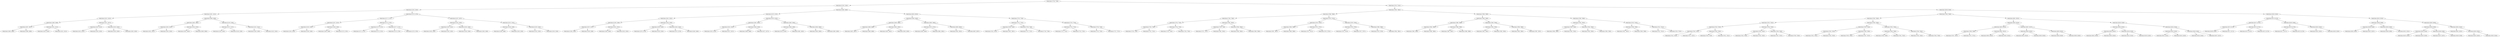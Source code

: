 digraph G{
375484020 [label="Node{data=[7758, 7758]}"]
375484020 -> 113344855
113344855 [label="Node{data=[2195, 2195]}"]
113344855 -> 931135138
931135138 [label="Node{data=[2163, 2163]}"]
931135138 -> 192289989
192289989 [label="Node{data=[1821, 1821]}"]
192289989 -> 377078033
377078033 [label="Node{data=[1813, 1813]}"]
377078033 -> 473444784
473444784 [label="Node{data=[1809, 1809]}"]
473444784 -> 1425688187
1425688187 [label="Node{data=[1807, 1807]}"]
1425688187 -> 1876031509
1876031509 [label="Node{data=[1806, 1806]}"]
1425688187 -> 930663863
930663863 [label="Node{data=[1808, 1808]}"]
473444784 -> 1787879257
1787879257 [label="Node{data=[1811, 1811]}"]
1787879257 -> 1818203630
1818203630 [label="Node{data=[1810, 1810]}"]
1787879257 -> 212781344
212781344 [label="Node{data=[1812, 1812]}"]
377078033 -> 2110433399
2110433399 [label="Node{data=[1817, 1817]}"]
2110433399 -> 298637952
298637952 [label="Node{data=[1815, 1815]}"]
298637952 -> 19713458
19713458 [label="Node{data=[1814, 1814]}"]
298637952 -> 2075255678
2075255678 [label="Node{data=[1816, 1816]}"]
2110433399 -> 1393587567
1393587567 [label="Node{data=[1819, 1819]}"]
1393587567 -> 612351319
612351319 [label="Node{data=[1818, 1818]}"]
1393587567 -> 1129948471
1129948471 [label="Node{data=[1820, 1820]}"]
192289989 -> 923210801
923210801 [label="Node{data=[2099, 2099]}"]
923210801 -> 1735177395
1735177395 [label="Node{data=[1862, 1862]}"]
1735177395 -> 1042294796
1042294796 [label="Node{data=[1823, 1823]}"]
1042294796 -> 819876578
819876578 [label="Node{data=[1822, 1822]}"]
1042294796 -> 1073180244
1073180244 [label="Node{data=[1824, 1824]}"]
1735177395 -> 1027382325
1027382325 [label="Node{data=[2033, 2033]}"]
1027382325 -> 48473046
48473046 [label="Node{data=[1953, 1953]}"]
1027382325 -> 1080600618
1080600618 [label="Node{data=[2090, 2090]}"]
923210801 -> 1156185021
1156185021 [label="Node{data=[2159, 2159]}"]
1156185021 -> 493685281
493685281 [label="Node{data=[2157, 2157]}"]
493685281 -> 42989385
42989385 [label="Node{data=[2156, 2156]}"]
493685281 -> 119748298
119748298 [label="Node{data=[2158, 2158]}"]
1156185021 -> 211554688
211554688 [label="Node{data=[2161, 2161]}"]
211554688 -> 2035629616
2035629616 [label="Node{data=[2160, 2160]}"]
211554688 -> 77446124
77446124 [label="Node{data=[2162, 2162]}"]
931135138 -> 437672147
437672147 [label="Node{data=[2179, 2179]}"]
437672147 -> 1986677248
1986677248 [label="Node{data=[2171, 2171]}"]
1986677248 -> 639520323
639520323 [label="Node{data=[2167, 2167]}"]
639520323 -> 1328927671
1328927671 [label="Node{data=[2165, 2165]}"]
1328927671 -> 1741539906
1741539906 [label="Node{data=[2164, 2164]}"]
1328927671 -> 1129559793
1129559793 [label="Node{data=[2166, 2166]}"]
639520323 -> 401314958
401314958 [label="Node{data=[2169, 2169]}"]
401314958 -> 1990350255
1990350255 [label="Node{data=[2168, 2168]}"]
401314958 -> 2134118115
2134118115 [label="Node{data=[2170, 2170]}"]
1986677248 -> 563006410
563006410 [label="Node{data=[2175, 2175]}"]
563006410 -> 1787458705
1787458705 [label="Node{data=[2173, 2173]}"]
1787458705 -> 241257282
241257282 [label="Node{data=[2172, 2172]}"]
1787458705 -> 1367154555
1367154555 [label="Node{data=[2174, 2174]}"]
563006410 -> 108682757
108682757 [label="Node{data=[2177, 2177]}"]
108682757 -> 1072536743
1072536743 [label="Node{data=[2176, 2176]}"]
108682757 -> 1003682627
1003682627 [label="Node{data=[2178, 2178]}"]
437672147 -> 49134981
49134981 [label="Node{data=[2187, 2187]}"]
49134981 -> 1446203819
1446203819 [label="Node{data=[2183, 2183]}"]
1446203819 -> 90761070
90761070 [label="Node{data=[2181, 2181]}"]
90761070 -> 701242467
701242467 [label="Node{data=[2180, 2180]}"]
90761070 -> 1176669514
1176669514 [label="Node{data=[2182, 2182]}"]
1446203819 -> 181412396
181412396 [label="Node{data=[2185, 2185]}"]
181412396 -> 1212282767
1212282767 [label="Node{data=[2184, 2184]}"]
181412396 -> 19387872
19387872 [label="Node{data=[2186, 2186]}"]
49134981 -> 1404911699
1404911699 [label="Node{data=[2191, 2191]}"]
1404911699 -> 1484249418
1484249418 [label="Node{data=[2189, 2189]}"]
1484249418 -> 533573700
533573700 [label="Node{data=[2188, 2188]}"]
1484249418 -> 544931464
544931464 [label="Node{data=[2190, 2190]}"]
1404911699 -> 435981580
435981580 [label="Node{data=[2193, 2193]}"]
435981580 -> 2133306096
2133306096 [label="Node{data=[2192, 2192]}"]
435981580 -> 228223680
228223680 [label="Node{data=[2194, 2194]}"]
113344855 -> 2053331781
2053331781 [label="Node{data=[3486, 3486]}"]
2053331781 -> 126496232
126496232 [label="Node{data=[2470, 2470]}"]
126496232 -> 1161328579
1161328579 [label="Node{data=[2261, 2261]}"]
1161328579 -> 455789006
455789006 [label="Node{data=[2199, 2199]}"]
455789006 -> 2079522973
2079522973 [label="Node{data=[2197, 2197]}"]
2079522973 -> 759203686
759203686 [label="Node{data=[2196, 2196]}"]
2079522973 -> 734030690
734030690 [label="Node{data=[2198, 2198]}"]
455789006 -> 1726591853
1726591853 [label="Node{data=[2201, 2201]}"]
1726591853 -> 100507845
100507845 [label="Node{data=[2200, 2200]}"]
1726591853 -> 749698219
749698219 [label="Node{data=[2202, 2202]}"]
1161328579 -> 68978983
68978983 [label="Node{data=[2345, 2345]}"]
68978983 -> 793063442
793063442 [label="Node{data=[2293, 2293]}"]
793063442 -> 1205229239
1205229239 [label="Node{data=[2276, 2276]}"]
793063442 -> 273359042
273359042 [label="Node{data=[2320, 2320]}"]
68978983 -> 1887356509
1887356509 [label="Node{data=[2445, 2445]}"]
1887356509 -> 1983753696
1983753696 [label="Node{data=[2373, 2373]}"]
1887356509 -> 53165694
53165694 [label="Node{data=[2446, 2446]}"]
126496232 -> 1244615657
1244615657 [label="Node{data=[3478, 3478]}"]
1244615657 -> 1290086623
1290086623 [label="Node{data=[3362, 3362]}"]
1290086623 -> 1470946830
1470946830 [label="Node{data=[3252, 3252]}"]
1470946830 -> 229556811
229556811 [label="Node{data=[3225, 3225]}"]
1470946830 -> 1034844172
1034844172 [label="Node{data=[3327, 3327]}"]
1290086623 -> 1483214006
1483214006 [label="Node{data=[3449, 3449]}"]
1483214006 -> 1761998107
1761998107 [label="Node{data=[3388, 3388]}"]
1483214006 -> 306372330
306372330 [label="Node{data=[3477, 3477]}"]
1244615657 -> 1549974198
1549974198 [label="Node{data=[3482, 3482]}"]
1549974198 -> 1148653616
1148653616 [label="Node{data=[3480, 3480]}"]
1148653616 -> 43813000
43813000 [label="Node{data=[3479, 3479]}"]
1148653616 -> 112042943
112042943 [label="Node{data=[3481, 3481]}"]
1549974198 -> 1339236054
1339236054 [label="Node{data=[3484, 3484]}"]
1339236054 -> 861495692
861495692 [label="Node{data=[3483, 3483]}"]
1339236054 -> 1441228711
1441228711 [label="Node{data=[3485, 3485]}"]
2053331781 -> 1044158207
1044158207 [label="Node{data=[6034, 6034]}"]
1044158207 -> 1766722112
1766722112 [label="Node{data=[3494, 3494]}"]
1766722112 -> 291718116
291718116 [label="Node{data=[3490, 3490]}"]
291718116 -> 2136462384
2136462384 [label="Node{data=[3488, 3488]}"]
2136462384 -> 629554763
629554763 [label="Node{data=[3487, 3487]}"]
2136462384 -> 1006841009
1006841009 [label="Node{data=[3489, 3489]}"]
291718116 -> 938747062
938747062 [label="Node{data=[3492, 3492]}"]
938747062 -> 1992523820
1992523820 [label="Node{data=[3491, 3491]}"]
938747062 -> 1654885593
1654885593 [label="Node{data=[3493, 3493]}"]
1766722112 -> 1197494936
1197494936 [label="Node{data=[3905, 3905]}"]
1197494936 -> 1361518422
1361518422 [label="Node{data=[3575, 3575]}"]
1361518422 -> 990848958
990848958 [label="Node{data=[3495, 3495]}"]
1361518422 -> 1161077058
1161077058 [label="Node{data=[3861, 3861]}"]
1197494936 -> 8773614
8773614 [label="Node{data=[4850, 4850]}"]
8773614 -> 1773255943
1773255943 [label="Node{data=[3941, 3941]}"]
8773614 -> 734090584
734090584 [label="Node{data=[6007, 6007]}"]
1044158207 -> 1268768723
1268768723 [label="Node{data=[7750, 7750]}"]
1268768723 -> 1699415009
1699415009 [label="Node{data=[7741, 7741]}"]
1699415009 -> 32949194
32949194 [label="Node{data=[7649, 7649]}"]
32949194 -> 549207353
549207353 [label="Node{data=[7615, 7615]}"]
32949194 -> 359145402
359145402 [label="Node{data=[7687, 7687]}"]
1699415009 -> 679564029
679564029 [label="Node{data=[7748, 7748]}"]
679564029 -> 534654132
534654132 [label="Node{data=[7747, 7747]}"]
679564029 -> 1581948803
1581948803 [label="Node{data=[7749, 7749]}"]
1268768723 -> 185257535
185257535 [label="Node{data=[7754, 7754]}"]
185257535 -> 691958553
691958553 [label="Node{data=[7752, 7752]}"]
691958553 -> 1206604038
1206604038 [label="Node{data=[7751, 7751]}"]
691958553 -> 1297578239
1297578239 [label="Node{data=[7753, 7753]}"]
185257535 -> 284240988
284240988 [label="Node{data=[7756, 7756]}"]
284240988 -> 1242379232
1242379232 [label="Node{data=[7755, 7755]}"]
284240988 -> 1475557574
1475557574 [label="Node{data=[7757, 7757]}"]
375484020 -> 555037255
555037255 [label="Node{data=[7914, 7914]}"]
555037255 -> 941586933
941586933 [label="Node{data=[7882, 7882]}"]
941586933 -> 464445221
464445221 [label="Node{data=[7866, 7866]}"]
464445221 -> 1440080286
1440080286 [label="Node{data=[7766, 7766]}"]
1440080286 -> 1566205545
1566205545 [label="Node{data=[7762, 7762]}"]
1566205545 -> 508128486
508128486 [label="Node{data=[7760, 7760]}"]
508128486 -> 1936973821
1936973821 [label="Node{data=[7759, 7759]}"]
508128486 -> 156240156
156240156 [label="Node{data=[7761, 7761]}"]
1566205545 -> 129453937
129453937 [label="Node{data=[7764, 7764]}"]
129453937 -> 1380724029
1380724029 [label="Node{data=[7763, 7763]}"]
129453937 -> 1068342462
1068342462 [label="Node{data=[7765, 7765]}"]
1440080286 -> 909929150
909929150 [label="Node{data=[7862, 7862]}"]
909929150 -> 198014927
198014927 [label="Node{data=[7768, 7768]}"]
198014927 -> 953910862
953910862 [label="Node{data=[7767, 7767]}"]
198014927 -> 1807791495
1807791495 [label="Node{data=[7861, 7861]}"]
909929150 -> 1056725979
1056725979 [label="Node{data=[7864, 7864]}"]
1056725979 -> 1584345284
1584345284 [label="Node{data=[7863, 7863]}"]
1056725979 -> 987899057
987899057 [label="Node{data=[7865, 7865]}"]
464445221 -> 1415627495
1415627495 [label="Node{data=[7874, 7874]}"]
1415627495 -> 136214835
136214835 [label="Node{data=[7870, 7870]}"]
136214835 -> 802197988
802197988 [label="Node{data=[7868, 7868]}"]
802197988 -> 71102211
71102211 [label="Node{data=[7867, 7867]}"]
802197988 -> 1452896921
1452896921 [label="Node{data=[7869, 7869]}"]
136214835 -> 758468248
758468248 [label="Node{data=[7872, 7872]}"]
758468248 -> 104965483
104965483 [label="Node{data=[7871, 7871]}"]
758468248 -> 1701189207
1701189207 [label="Node{data=[7873, 7873]}"]
1415627495 -> 2029432280
2029432280 [label="Node{data=[7878, 7878]}"]
2029432280 -> 2133884368
2133884368 [label="Node{data=[7876, 7876]}"]
2133884368 -> 1951524256
1951524256 [label="Node{data=[7875, 7875]}"]
2133884368 -> 567316947
567316947 [label="Node{data=[7877, 7877]}"]
2029432280 -> 1812291676
1812291676 [label="Node{data=[7880, 7880]}"]
1812291676 -> 271011569
271011569 [label="Node{data=[7879, 7879]}"]
1812291676 -> 1805698480
1805698480 [label="Node{data=[7881, 7881]}"]
941586933 -> 1314627358
1314627358 [label="Node{data=[7898, 7898]}"]
1314627358 -> 152764681
152764681 [label="Node{data=[7890, 7890]}"]
152764681 -> 601982493
601982493 [label="Node{data=[7886, 7886]}"]
601982493 -> 1308707476
1308707476 [label="Node{data=[7884, 7884]}"]
1308707476 -> 1555074853
1555074853 [label="Node{data=[7883, 7883]}"]
1308707476 -> 234020595
234020595 [label="Node{data=[7885, 7885]}"]
601982493 -> 571236414
571236414 [label="Node{data=[7888, 7888]}"]
571236414 -> 1713232641
1713232641 [label="Node{data=[7887, 7887]}"]
571236414 -> 1041021248
1041021248 [label="Node{data=[7889, 7889]}"]
152764681 -> 630385972
630385972 [label="Node{data=[7894, 7894]}"]
630385972 -> 1692300328
1692300328 [label="Node{data=[7892, 7892]}"]
1692300328 -> 1821601377
1821601377 [label="Node{data=[7891, 7891]}"]
1692300328 -> 932056074
932056074 [label="Node{data=[7893, 7893]}"]
630385972 -> 96976002
96976002 [label="Node{data=[7896, 7896]}"]
96976002 -> 305129254
305129254 [label="Node{data=[7895, 7895]}"]
96976002 -> 1706582884
1706582884 [label="Node{data=[7897, 7897]}"]
1314627358 -> 571596165
571596165 [label="Node{data=[7906, 7906]}"]
571596165 -> 445273833
445273833 [label="Node{data=[7902, 7902]}"]
445273833 -> 2012316745
2012316745 [label="Node{data=[7900, 7900]}"]
2012316745 -> 1374976656
1374976656 [label="Node{data=[7899, 7899]}"]
2012316745 -> 2107996382
2107996382 [label="Node{data=[7901, 7901]}"]
445273833 -> 894452893
894452893 [label="Node{data=[7904, 7904]}"]
894452893 -> 1324899762
1324899762 [label="Node{data=[7903, 7903]}"]
894452893 -> 1009421831
1009421831 [label="Node{data=[7905, 7905]}"]
571596165 -> 1788834516
1788834516 [label="Node{data=[7910, 7910]}"]
1788834516 -> 1566353334
1566353334 [label="Node{data=[7908, 7908]}"]
1566353334 -> 1371890786
1371890786 [label="Node{data=[7907, 7907]}"]
1566353334 -> 964133611
964133611 [label="Node{data=[7909, 7909]}"]
1788834516 -> 686771907
686771907 [label="Node{data=[7912, 7912]}"]
686771907 -> 280378751
280378751 [label="Node{data=[7911, 7911]}"]
686771907 -> 1781181823
1781181823 [label="Node{data=[7913, 7913]}"]
555037255 -> 1867454987
1867454987 [label="Node{data=[8168, 8168]}"]
1867454987 -> 1032116343
1032116343 [label="Node{data=[7946, 7946]}"]
1032116343 -> 477644669
477644669 [label="Node{data=[7930, 7930]}"]
477644669 -> 587612376
587612376 [label="Node{data=[7922, 7922]}"]
587612376 -> 881756657
881756657 [label="Node{data=[7918, 7918]}"]
881756657 -> 802338935
802338935 [label="Node{data=[7916, 7916]}"]
802338935 -> 1909408095
1909408095 [label="Node{data=[7915, 7915]}"]
802338935 -> 1616830270
1616830270 [label="Node{data=[7917, 7917]}"]
881756657 -> 543101893
543101893 [label="Node{data=[7920, 7920]}"]
543101893 -> 443815609
443815609 [label="Node{data=[7919, 7919]}"]
543101893 -> 289044753
289044753 [label="Node{data=[7921, 7921]}"]
587612376 -> 118223655
118223655 [label="Node{data=[7926, 7926]}"]
118223655 -> 1603410232
1603410232 [label="Node{data=[7924, 7924]}"]
1603410232 -> 1701387693
1701387693 [label="Node{data=[7923, 7923]}"]
1603410232 -> 660144864
660144864 [label="Node{data=[7925, 7925]}"]
118223655 -> 2131976167
2131976167 [label="Node{data=[7928, 7928]}"]
2131976167 -> 805815012
805815012 [label="Node{data=[7927, 7927]}"]
2131976167 -> 489563452
489563452 [label="Node{data=[7929, 7929]}"]
477644669 -> 1922001531
1922001531 [label="Node{data=[7938, 7938]}"]
1922001531 -> 386334634
386334634 [label="Node{data=[7934, 7934]}"]
386334634 -> 429399884
429399884 [label="Node{data=[7932, 7932]}"]
429399884 -> 1978916486
1978916486 [label="Node{data=[7931, 7931]}"]
429399884 -> 2091302641
2091302641 [label="Node{data=[7933, 7933]}"]
386334634 -> 1560147296
1560147296 [label="Node{data=[7936, 7936]}"]
1560147296 -> 88531916
88531916 [label="Node{data=[7935, 7935]}"]
1560147296 -> 1856641548
1856641548 [label="Node{data=[7937, 7937]}"]
1922001531 -> 657616926
657616926 [label="Node{data=[7942, 7942]}"]
657616926 -> 349685613
349685613 [label="Node{data=[7940, 7940]}"]
349685613 -> 641539768
641539768 [label="Node{data=[7939, 7939]}"]
349685613 -> 410585609
410585609 [label="Node{data=[7941, 7941]}"]
657616926 -> 754920344
754920344 [label="Node{data=[7944, 7944]}"]
754920344 -> 112819653
112819653 [label="Node{data=[7943, 7943]}"]
754920344 -> 1212115828
1212115828 [label="Node{data=[7945, 7945]}"]
1032116343 -> 407243064
407243064 [label="Node{data=[8031, 8031]}"]
407243064 -> 1303396931
1303396931 [label="Node{data=[8023, 8023]}"]
1303396931 -> 2771301
2771301 [label="Node{data=[8019, 8019]}"]
2771301 -> 872281823
872281823 [label="Node{data=[7948, 7948]}"]
872281823 -> 467285585
467285585 [label="Node{data=[7947, 7947]}"]
872281823 -> 1421331763
1421331763 [label="Node{data=[7971, 7971]}"]
2771301 -> 100980641
100980641 [label="Node{data=[8021, 8021]}"]
100980641 -> 1519620784
1519620784 [label="Node{data=[8020, 8020]}"]
100980641 -> 271671053
271671053 [label="Node{data=[8022, 8022]}"]
1303396931 -> 2055591533
2055591533 [label="Node{data=[8027, 8027]}"]
2055591533 -> 1511833411
1511833411 [label="Node{data=[8025, 8025]}"]
1511833411 -> 475832482
475832482 [label="Node{data=[8024, 8024]}"]
1511833411 -> 101670163
101670163 [label="Node{data=[8026, 8026]}"]
2055591533 -> 1382925569
1382925569 [label="Node{data=[8029, 8029]}"]
1382925569 -> 1832165032
1832165032 [label="Node{data=[8028, 8028]}"]
1382925569 -> 345274908
345274908 [label="Node{data=[8030, 8030]}"]
407243064 -> 1754221144
1754221144 [label="Node{data=[8160, 8160]}"]
1754221144 -> 1417072517
1417072517 [label="Node{data=[8035, 8035]}"]
1417072517 -> 494848637
494848637 [label="Node{data=[8033, 8033]}"]
494848637 -> 705501012
705501012 [label="Node{data=[8032, 8032]}"]
494848637 -> 952255943
952255943 [label="Node{data=[8034, 8034]}"]
1417072517 -> 1521135549
1521135549 [label="Node{data=[8158, 8158]}"]
1521135549 -> 829205431
829205431 [label="Node{data=[8102, 8102]}"]
1521135549 -> 1939455353
1939455353 [label="Node{data=[8159, 8159]}"]
1754221144 -> 1499411120
1499411120 [label="Node{data=[8164, 8164]}"]
1499411120 -> 1451735393
1451735393 [label="Node{data=[8162, 8162]}"]
1451735393 -> 40010005
40010005 [label="Node{data=[8161, 8161]}"]
1451735393 -> 1009682005
1009682005 [label="Node{data=[8163, 8163]}"]
1499411120 -> 482671058
482671058 [label="Node{data=[8166, 8166]}"]
482671058 -> 2002978714
2002978714 [label="Node{data=[8165, 8165]}"]
482671058 -> 1629444682
1629444682 [label="Node{data=[8167, 8167]}"]
1867454987 -> 692810770
692810770 [label="Node{data=[8184, 8184]}"]
692810770 -> 309985920
309985920 [label="Node{data=[8176, 8176]}"]
309985920 -> 2110429314
2110429314 [label="Node{data=[8172, 8172]}"]
2110429314 -> 1713131643
1713131643 [label="Node{data=[8170, 8170]}"]
1713131643 -> 335893326
335893326 [label="Node{data=[8169, 8169]}"]
1713131643 -> 1445539148
1445539148 [label="Node{data=[8171, 8171]}"]
2110429314 -> 2131669379
2131669379 [label="Node{data=[8174, 8174]}"]
2131669379 -> 2065021329
2065021329 [label="Node{data=[8173, 8173]}"]
2131669379 -> 1161038494
1161038494 [label="Node{data=[8175, 8175]}"]
309985920 -> 1525161017
1525161017 [label="Node{data=[8180, 8180]}"]
1525161017 -> 1356872782
1356872782 [label="Node{data=[8178, 8178]}"]
1356872782 -> 116379378
116379378 [label="Node{data=[8177, 8177]}"]
1356872782 -> 1676301387
1676301387 [label="Node{data=[8179, 8179]}"]
1525161017 -> 2046395867
2046395867 [label="Node{data=[8182, 8182]}"]
2046395867 -> 673891558
673891558 [label="Node{data=[8181, 8181]}"]
2046395867 -> 1355421519
1355421519 [label="Node{data=[8183, 8183]}"]
692810770 -> 1639139601
1639139601 [label="Node{data=[8192, 8192]}"]
1639139601 -> 1423040417
1423040417 [label="Node{data=[8188, 8188]}"]
1423040417 -> 706882601
706882601 [label="Node{data=[8186, 8186]}"]
706882601 -> 718415437
718415437 [label="Node{data=[8185, 8185]}"]
706882601 -> 1364335047
1364335047 [label="Node{data=[8187, 8187]}"]
1423040417 -> 195356827
195356827 [label="Node{data=[8190, 8190]}"]
195356827 -> 811392674
811392674 [label="Node{data=[8189, 8189]}"]
195356827 -> 185038506
185038506 [label="Node{data=[8191, 8191]}"]
1639139601 -> 1247468076
1247468076 [label="Node{data=[8200, 8200]}"]
1247468076 -> 1712718796
1712718796 [label="Node{data=[8196, 8196]}"]
1712718796 -> 812218466
812218466 [label="Node{data=[8194, 8194]}"]
812218466 -> 7072483
7072483 [label="Node{data=[8193, 8193]}"]
812218466 -> 477940600
477940600 [label="Node{data=[8195, 8195]}"]
1712718796 -> 1243784024
1243784024 [label="Node{data=[8198, 8198]}"]
1243784024 -> 838035478
838035478 [label="Node{data=[8197, 8197]}"]
1243784024 -> 1846583353
1846583353 [label="Node{data=[8199, 8199]}"]
1247468076 -> 349016456
349016456 [label="Node{data=[8202, 8202]}"]
349016456 -> 1269483562
1269483562 [label="Node{data=[8201, 8201]}"]
349016456 -> 1639164561
1639164561 [label="Node{data=[8204, 8204]}"]
1639164561 -> 180998134
180998134 [label="Node{data=[8203, 8203]}"]
1639164561 -> 1928351478
1928351478 [label="Node{data=[8205, 8205]}"]
}